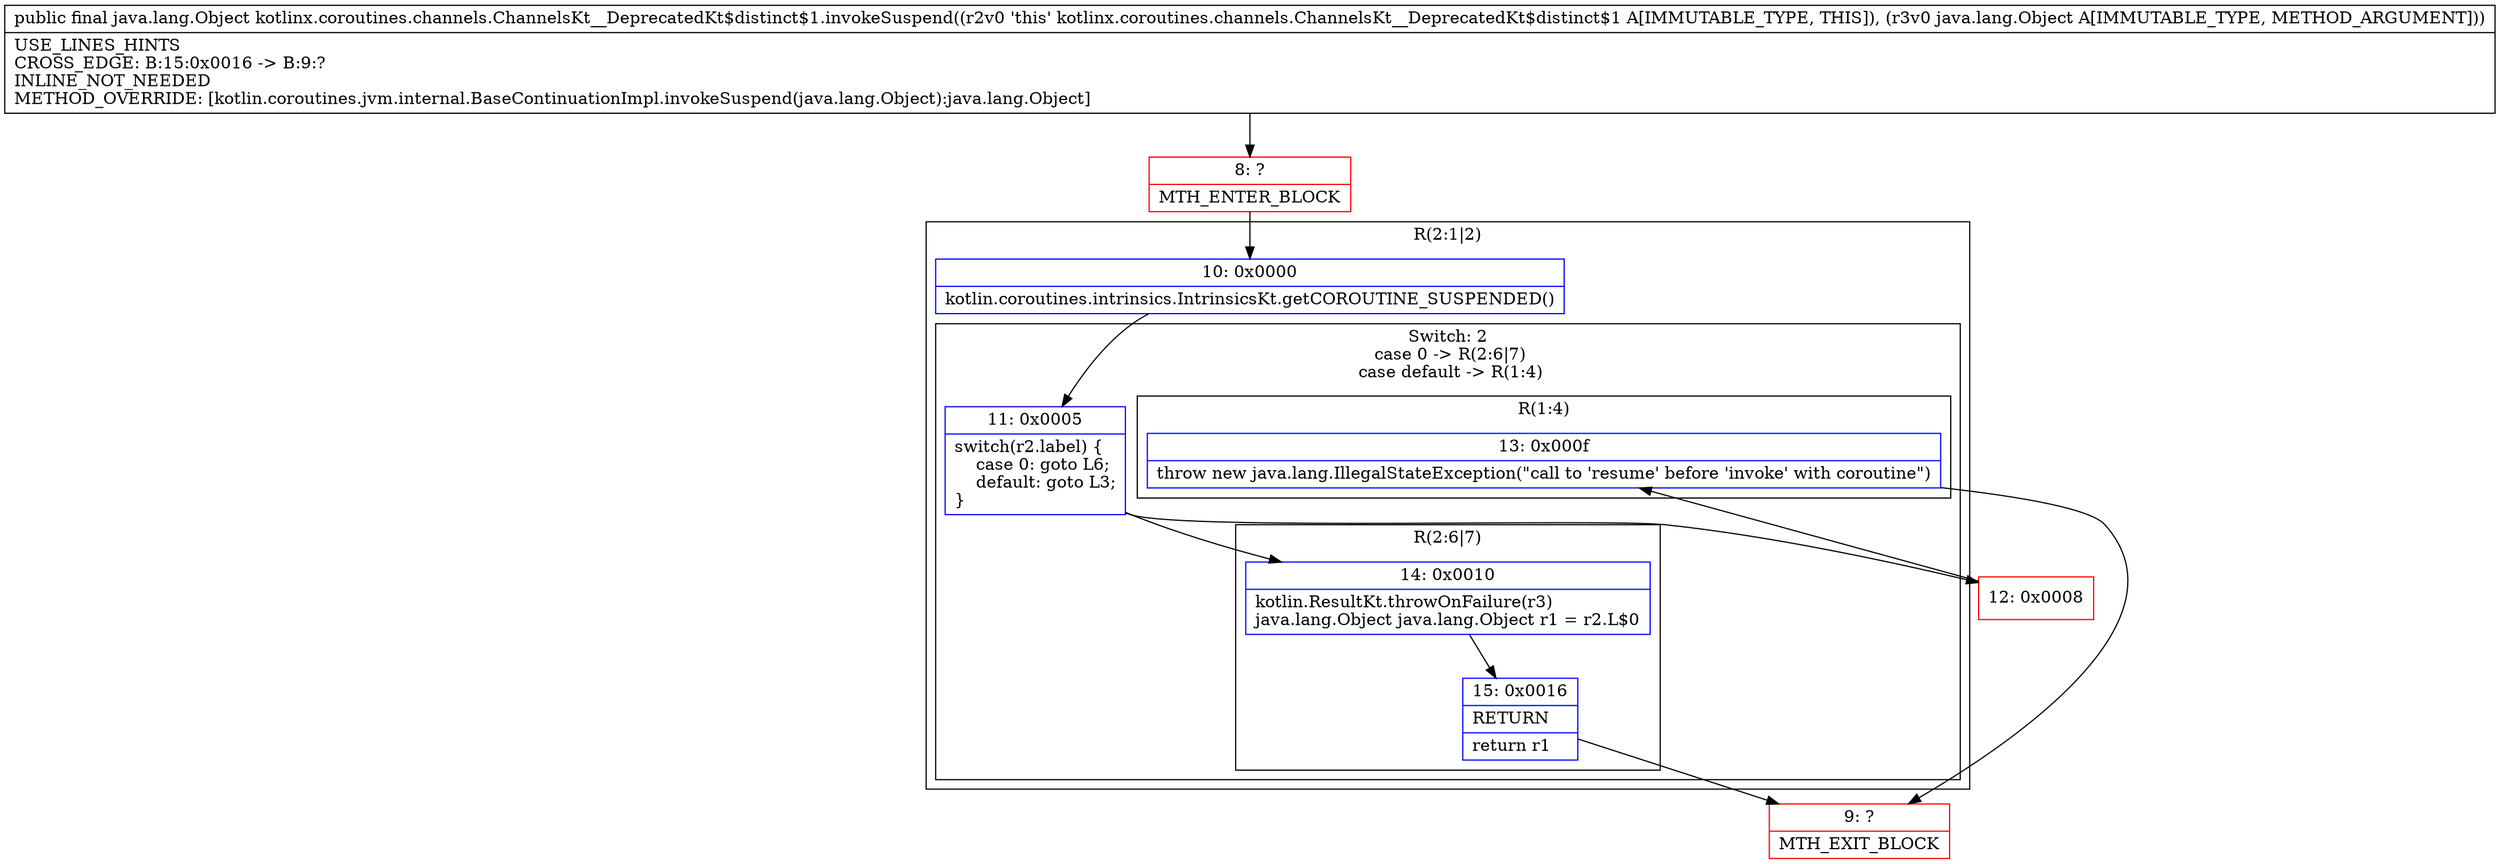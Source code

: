 digraph "CFG forkotlinx.coroutines.channels.ChannelsKt__DeprecatedKt$distinct$1.invokeSuspend(Ljava\/lang\/Object;)Ljava\/lang\/Object;" {
subgraph cluster_Region_1725603655 {
label = "R(2:1|2)";
node [shape=record,color=blue];
Node_10 [shape=record,label="{10\:\ 0x0000|kotlin.coroutines.intrinsics.IntrinsicsKt.getCOROUTINE_SUSPENDED()\l}"];
subgraph cluster_SwitchRegion_1269621284 {
label = "Switch: 2
 case 0 -> R(2:6|7)
 case default -> R(1:4)";
node [shape=record,color=blue];
Node_11 [shape=record,label="{11\:\ 0x0005|switch(r2.label) \{\l    case 0: goto L6;\l    default: goto L3;\l\}\l}"];
subgraph cluster_Region_971559202 {
label = "R(2:6|7)";
node [shape=record,color=blue];
Node_14 [shape=record,label="{14\:\ 0x0010|kotlin.ResultKt.throwOnFailure(r3)\ljava.lang.Object java.lang.Object r1 = r2.L$0\l}"];
Node_15 [shape=record,label="{15\:\ 0x0016|RETURN\l|return r1\l}"];
}
subgraph cluster_Region_1906049788 {
label = "R(1:4)";
node [shape=record,color=blue];
Node_13 [shape=record,label="{13\:\ 0x000f|throw new java.lang.IllegalStateException(\"call to 'resume' before 'invoke' with coroutine\")\l}"];
}
}
}
Node_8 [shape=record,color=red,label="{8\:\ ?|MTH_ENTER_BLOCK\l}"];
Node_12 [shape=record,color=red,label="{12\:\ 0x0008}"];
Node_9 [shape=record,color=red,label="{9\:\ ?|MTH_EXIT_BLOCK\l}"];
MethodNode[shape=record,label="{public final java.lang.Object kotlinx.coroutines.channels.ChannelsKt__DeprecatedKt$distinct$1.invokeSuspend((r2v0 'this' kotlinx.coroutines.channels.ChannelsKt__DeprecatedKt$distinct$1 A[IMMUTABLE_TYPE, THIS]), (r3v0 java.lang.Object A[IMMUTABLE_TYPE, METHOD_ARGUMENT]))  | USE_LINES_HINTS\lCROSS_EDGE: B:15:0x0016 \-\> B:9:?\lINLINE_NOT_NEEDED\lMETHOD_OVERRIDE: [kotlin.coroutines.jvm.internal.BaseContinuationImpl.invokeSuspend(java.lang.Object):java.lang.Object]\l}"];
MethodNode -> Node_8;Node_10 -> Node_11;
Node_11 -> Node_12;
Node_11 -> Node_14;
Node_14 -> Node_15;
Node_15 -> Node_9;
Node_13 -> Node_9;
Node_8 -> Node_10;
Node_12 -> Node_13;
}

